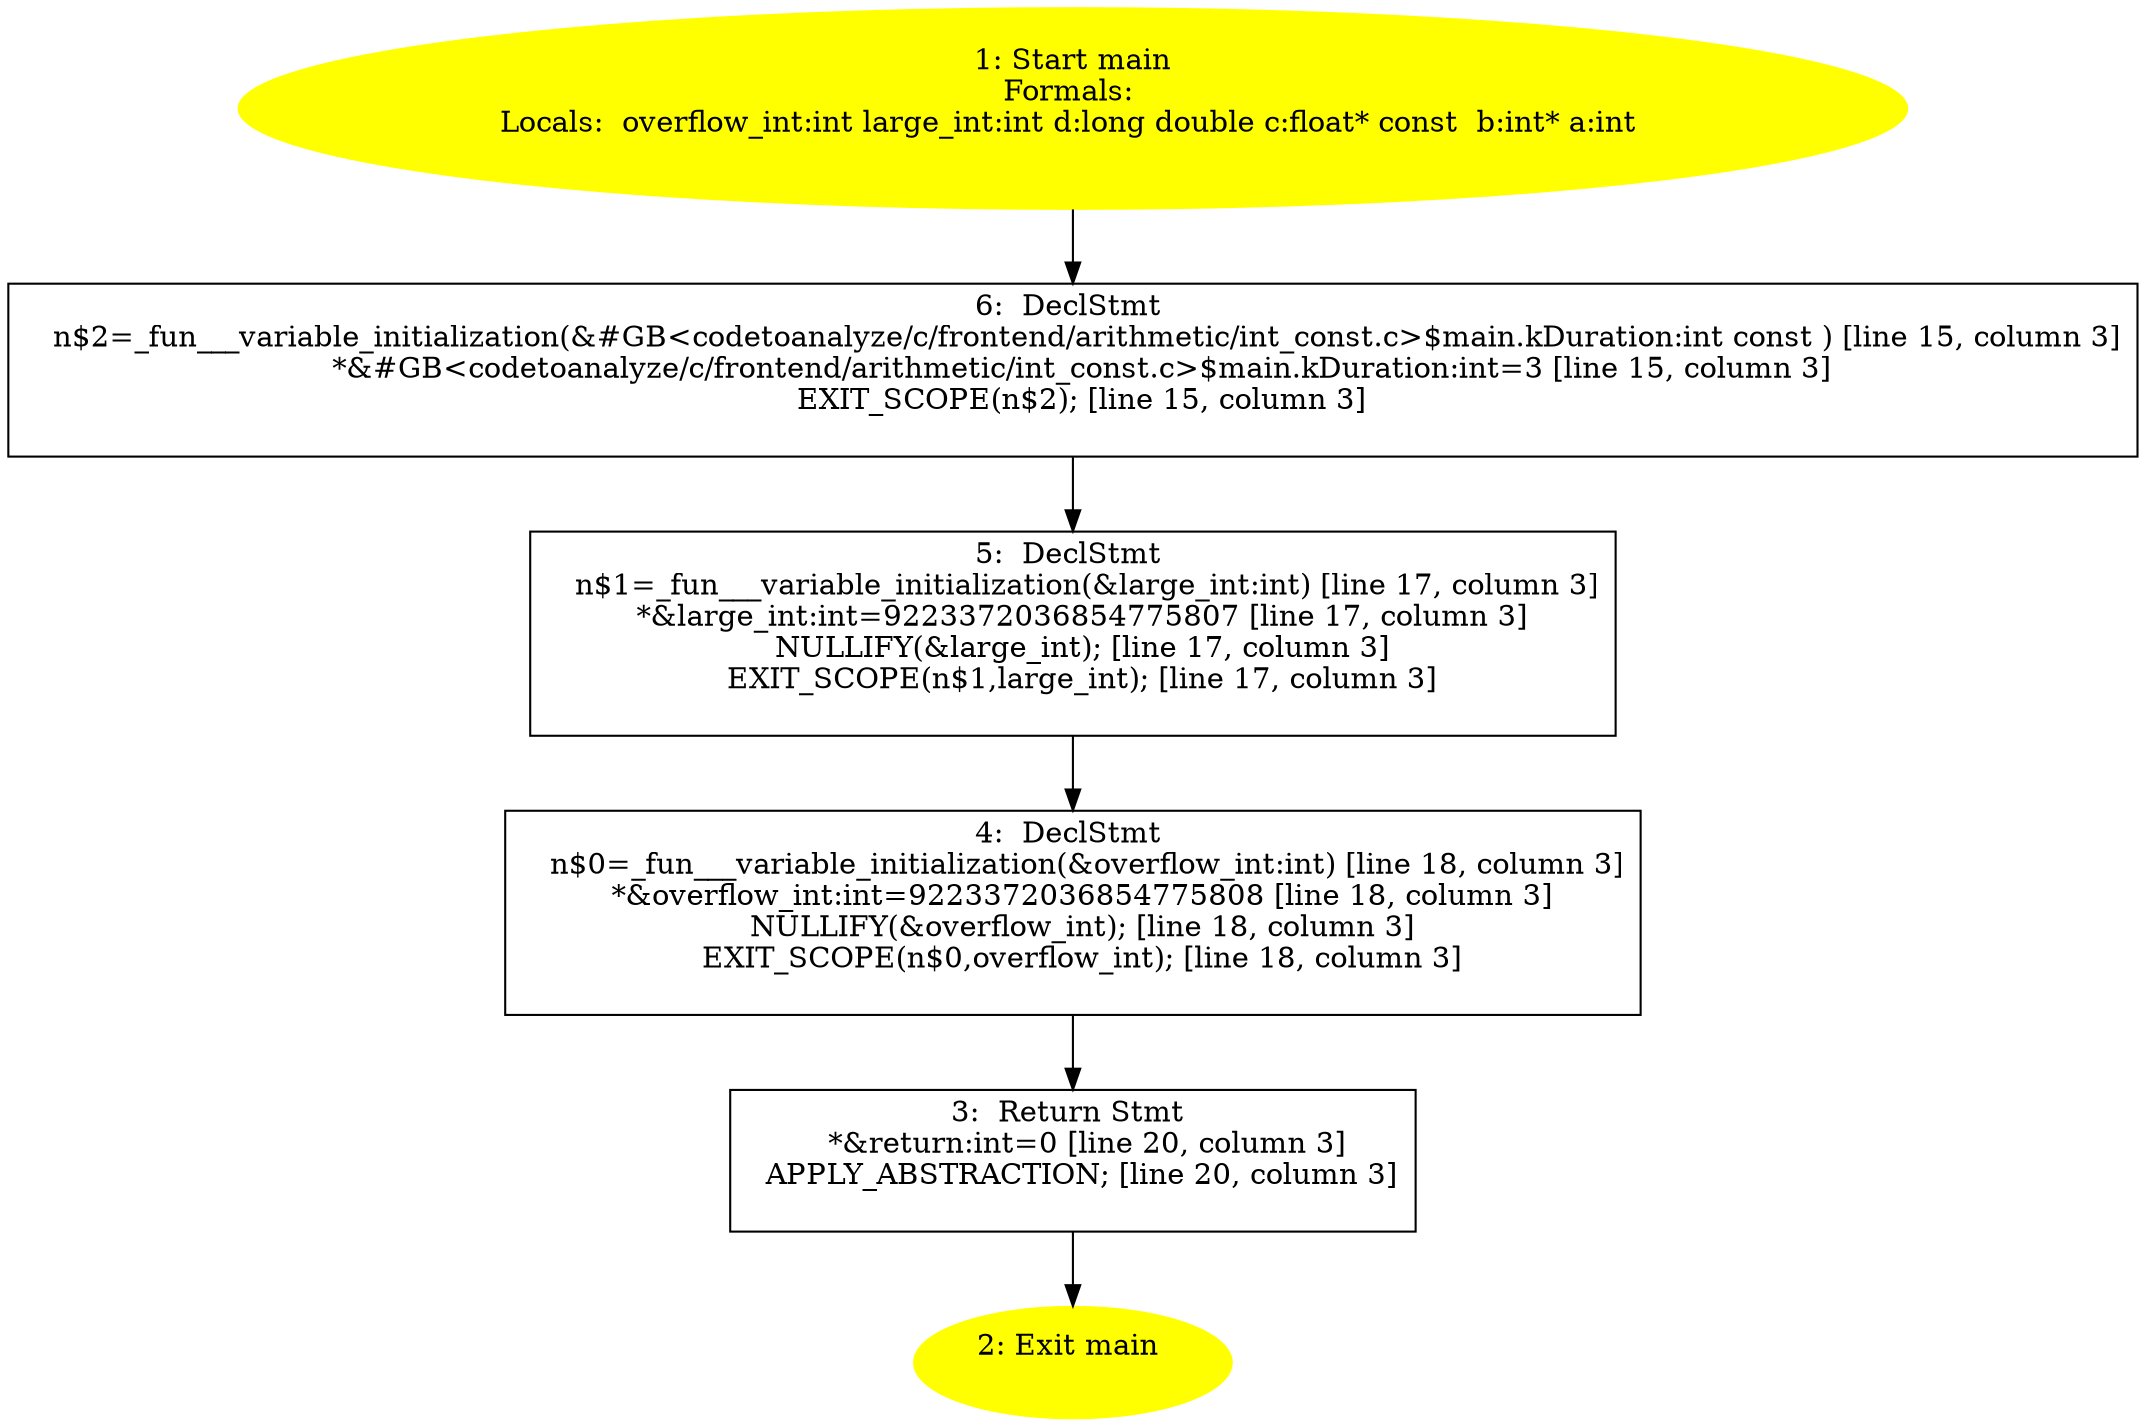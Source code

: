 /* @generated */
digraph cfg {
"main.fad58de7366495db4650cfefac2fcd61_1" [label="1: Start main\nFormals: \nLocals:  overflow_int:int large_int:int d:long double c:float* const  b:int* a:int \n  " color=yellow style=filled]
	

	 "main.fad58de7366495db4650cfefac2fcd61_1" -> "main.fad58de7366495db4650cfefac2fcd61_6" ;
"main.fad58de7366495db4650cfefac2fcd61_2" [label="2: Exit main \n  " color=yellow style=filled]
	

"main.fad58de7366495db4650cfefac2fcd61_3" [label="3:  Return Stmt \n   *&return:int=0 [line 20, column 3]\n  APPLY_ABSTRACTION; [line 20, column 3]\n " shape="box"]
	

	 "main.fad58de7366495db4650cfefac2fcd61_3" -> "main.fad58de7366495db4650cfefac2fcd61_2" ;
"main.fad58de7366495db4650cfefac2fcd61_4" [label="4:  DeclStmt \n   n$0=_fun___variable_initialization(&overflow_int:int) [line 18, column 3]\n  *&overflow_int:int=9223372036854775808 [line 18, column 3]\n  NULLIFY(&overflow_int); [line 18, column 3]\n  EXIT_SCOPE(n$0,overflow_int); [line 18, column 3]\n " shape="box"]
	

	 "main.fad58de7366495db4650cfefac2fcd61_4" -> "main.fad58de7366495db4650cfefac2fcd61_3" ;
"main.fad58de7366495db4650cfefac2fcd61_5" [label="5:  DeclStmt \n   n$1=_fun___variable_initialization(&large_int:int) [line 17, column 3]\n  *&large_int:int=9223372036854775807 [line 17, column 3]\n  NULLIFY(&large_int); [line 17, column 3]\n  EXIT_SCOPE(n$1,large_int); [line 17, column 3]\n " shape="box"]
	

	 "main.fad58de7366495db4650cfefac2fcd61_5" -> "main.fad58de7366495db4650cfefac2fcd61_4" ;
"main.fad58de7366495db4650cfefac2fcd61_6" [label="6:  DeclStmt \n   n$2=_fun___variable_initialization(&#GB<codetoanalyze/c/frontend/arithmetic/int_const.c>$main.kDuration:int const ) [line 15, column 3]\n  *&#GB<codetoanalyze/c/frontend/arithmetic/int_const.c>$main.kDuration:int=3 [line 15, column 3]\n  EXIT_SCOPE(n$2); [line 15, column 3]\n " shape="box"]
	

	 "main.fad58de7366495db4650cfefac2fcd61_6" -> "main.fad58de7366495db4650cfefac2fcd61_5" ;
}
